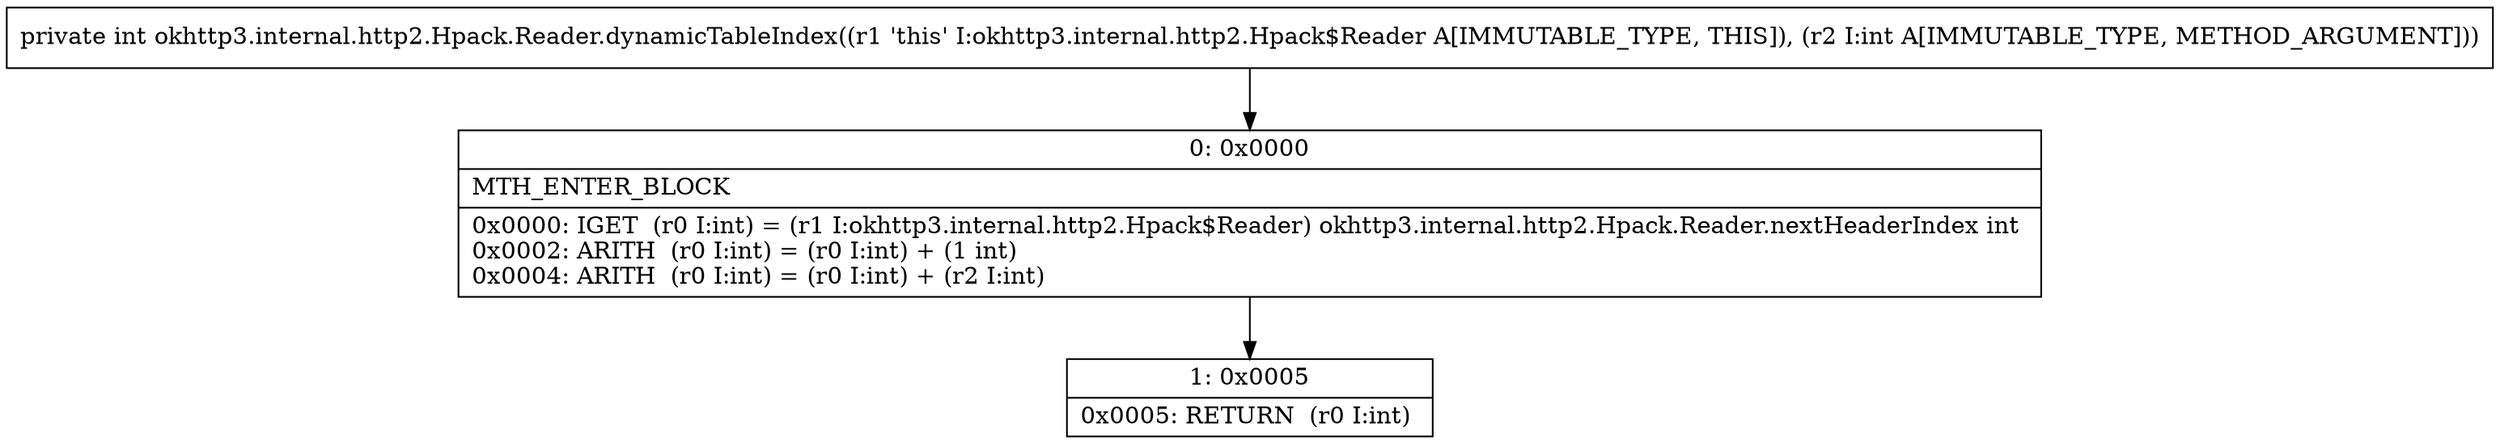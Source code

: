 digraph "CFG forokhttp3.internal.http2.Hpack.Reader.dynamicTableIndex(I)I" {
Node_0 [shape=record,label="{0\:\ 0x0000|MTH_ENTER_BLOCK\l|0x0000: IGET  (r0 I:int) = (r1 I:okhttp3.internal.http2.Hpack$Reader) okhttp3.internal.http2.Hpack.Reader.nextHeaderIndex int \l0x0002: ARITH  (r0 I:int) = (r0 I:int) + (1 int) \l0x0004: ARITH  (r0 I:int) = (r0 I:int) + (r2 I:int) \l}"];
Node_1 [shape=record,label="{1\:\ 0x0005|0x0005: RETURN  (r0 I:int) \l}"];
MethodNode[shape=record,label="{private int okhttp3.internal.http2.Hpack.Reader.dynamicTableIndex((r1 'this' I:okhttp3.internal.http2.Hpack$Reader A[IMMUTABLE_TYPE, THIS]), (r2 I:int A[IMMUTABLE_TYPE, METHOD_ARGUMENT])) }"];
MethodNode -> Node_0;
Node_0 -> Node_1;
}

